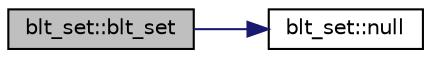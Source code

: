 digraph "blt_set::blt_set"
{
  edge [fontname="Helvetica",fontsize="10",labelfontname="Helvetica",labelfontsize="10"];
  node [fontname="Helvetica",fontsize="10",shape=record];
  rankdir="LR";
  Node0 [label="blt_set::blt_set",height=0.2,width=0.4,color="black", fillcolor="grey75", style="filled", fontcolor="black"];
  Node0 -> Node1 [color="midnightblue",fontsize="10",style="solid",fontname="Helvetica"];
  Node1 [label="blt_set::null",height=0.2,width=0.4,color="black", fillcolor="white", style="filled",URL="$d1/d3d/classblt__set.html#a2345145a41264dca01b4bcc40dfe54d4"];
}
